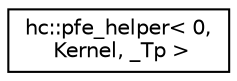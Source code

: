 digraph "Graphical Class Hierarchy"
{
  edge [fontname="Helvetica",fontsize="10",labelfontname="Helvetica",labelfontsize="10"];
  node [fontname="Helvetica",fontsize="10",shape=record];
  rankdir="LR";
  Node1 [label="hc::pfe_helper\< 0,\l Kernel, _Tp \>",height=0.2,width=0.4,color="black", fillcolor="white", style="filled",URL="$structhc_1_1pfe__helper_3_010_00_01Kernel_00_01__Tp_01_4.html"];
}
